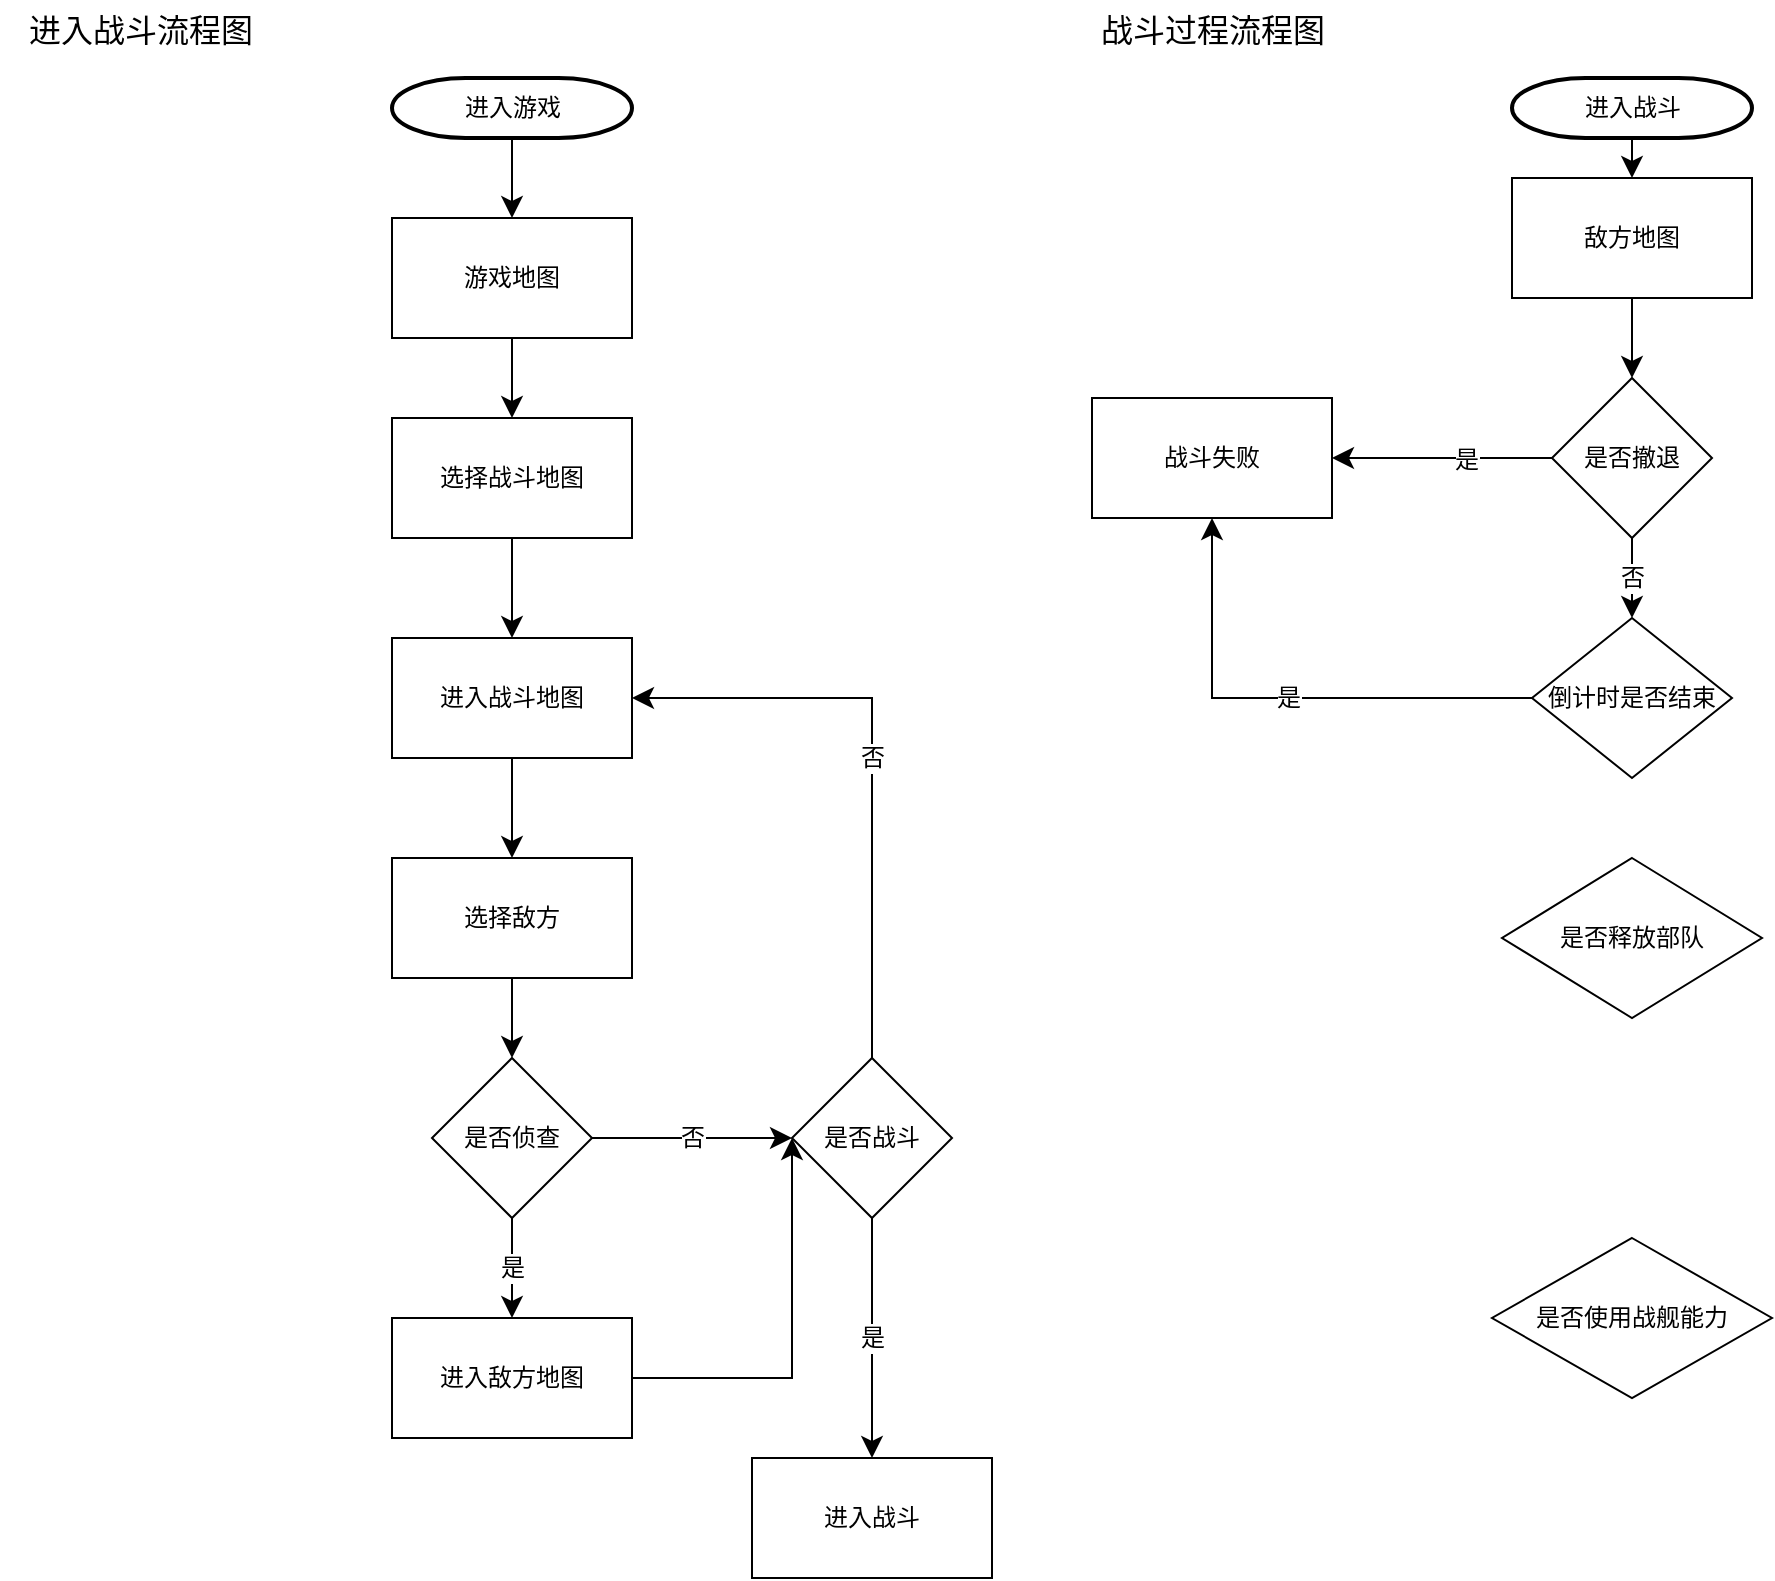 <mxfile version="24.0.7" type="github">
  <diagram id="6a731a19-8d31-9384-78a2-239565b7b9f0" name="Page-1">
    <mxGraphModel dx="610" dy="858" grid="1" gridSize="10" guides="1" tooltips="1" connect="1" arrows="1" fold="1" page="1" pageScale="1" pageWidth="1169" pageHeight="827" background="none" math="0" shadow="0">
      <root>
        <mxCell id="0" />
        <mxCell id="1" parent="0" />
        <mxCell id="2" value="进入游戏" style="shape=mxgraph.flowchart.terminator;strokeWidth=2;gradientColor=none;gradientDirection=north;fontStyle=0;html=1;" parent="1" vertex="1">
          <mxGeometry x="260" y="60" width="120" height="30" as="geometry" />
        </mxCell>
        <mxCell id="Nmwimtc2McxLeB2NiwRX-73" style="edgeStyle=none;curved=1;rounded=0;orthogonalLoop=1;jettySize=auto;html=1;entryX=0.5;entryY=0;entryDx=0;entryDy=0;fontSize=12;startSize=8;endSize=8;" edge="1" parent="1" source="Nmwimtc2McxLeB2NiwRX-66" target="Nmwimtc2McxLeB2NiwRX-67">
          <mxGeometry relative="1" as="geometry" />
        </mxCell>
        <mxCell id="Nmwimtc2McxLeB2NiwRX-66" value="游戏地图" style="whiteSpace=wrap;html=1;" vertex="1" parent="1">
          <mxGeometry x="260" y="130" width="120" height="60" as="geometry" />
        </mxCell>
        <mxCell id="Nmwimtc2McxLeB2NiwRX-74" style="edgeStyle=none;curved=1;rounded=0;orthogonalLoop=1;jettySize=auto;html=1;entryX=0.5;entryY=0;entryDx=0;entryDy=0;fontSize=12;startSize=8;endSize=8;" edge="1" parent="1" source="Nmwimtc2McxLeB2NiwRX-67" target="Nmwimtc2McxLeB2NiwRX-68">
          <mxGeometry relative="1" as="geometry" />
        </mxCell>
        <mxCell id="Nmwimtc2McxLeB2NiwRX-67" value="选择战斗地图" style="whiteSpace=wrap;html=1;" vertex="1" parent="1">
          <mxGeometry x="260" y="230" width="120" height="60" as="geometry" />
        </mxCell>
        <mxCell id="Nmwimtc2McxLeB2NiwRX-81" style="edgeStyle=none;curved=1;rounded=0;orthogonalLoop=1;jettySize=auto;html=1;entryX=0.5;entryY=0;entryDx=0;entryDy=0;fontSize=12;startSize=8;endSize=8;" edge="1" parent="1" source="Nmwimtc2McxLeB2NiwRX-68" target="Nmwimtc2McxLeB2NiwRX-75">
          <mxGeometry relative="1" as="geometry" />
        </mxCell>
        <mxCell id="Nmwimtc2McxLeB2NiwRX-68" value="进入战斗地图" style="whiteSpace=wrap;html=1;" vertex="1" parent="1">
          <mxGeometry x="260" y="340" width="120" height="60" as="geometry" />
        </mxCell>
        <mxCell id="Nmwimtc2McxLeB2NiwRX-71" value="" style="edgeStyle=none;orthogonalLoop=1;jettySize=auto;html=1;rounded=0;fontSize=12;startSize=8;endSize=8;curved=1;exitX=0.5;exitY=1;exitDx=0;exitDy=0;exitPerimeter=0;entryX=0.5;entryY=0;entryDx=0;entryDy=0;" edge="1" parent="1" source="2" target="Nmwimtc2McxLeB2NiwRX-66">
          <mxGeometry width="120" relative="1" as="geometry">
            <mxPoint x="470" y="350" as="sourcePoint" />
            <mxPoint x="550" y="490" as="targetPoint" />
            <Array as="points" />
          </mxGeometry>
        </mxCell>
        <mxCell id="Nmwimtc2McxLeB2NiwRX-82" style="edgeStyle=none;curved=1;rounded=0;orthogonalLoop=1;jettySize=auto;html=1;entryX=0.5;entryY=0;entryDx=0;entryDy=0;fontSize=12;startSize=8;endSize=8;" edge="1" parent="1" source="Nmwimtc2McxLeB2NiwRX-75" target="Nmwimtc2McxLeB2NiwRX-76">
          <mxGeometry relative="1" as="geometry" />
        </mxCell>
        <mxCell id="Nmwimtc2McxLeB2NiwRX-75" value="选择敌方" style="whiteSpace=wrap;html=1;" vertex="1" parent="1">
          <mxGeometry x="260" y="450" width="120" height="60" as="geometry" />
        </mxCell>
        <mxCell id="Nmwimtc2McxLeB2NiwRX-78" value="否" style="edgeStyle=none;curved=1;rounded=0;orthogonalLoop=1;jettySize=auto;html=1;entryX=0;entryY=0.5;entryDx=0;entryDy=0;fontSize=12;startSize=8;endSize=8;" edge="1" parent="1" source="Nmwimtc2McxLeB2NiwRX-76" target="Nmwimtc2McxLeB2NiwRX-77">
          <mxGeometry relative="1" as="geometry" />
        </mxCell>
        <mxCell id="Nmwimtc2McxLeB2NiwRX-87" value="是" style="edgeStyle=none;curved=1;rounded=0;orthogonalLoop=1;jettySize=auto;html=1;entryX=0.5;entryY=0;entryDx=0;entryDy=0;fontSize=12;startSize=8;endSize=8;" edge="1" parent="1" source="Nmwimtc2McxLeB2NiwRX-76" target="Nmwimtc2McxLeB2NiwRX-85">
          <mxGeometry relative="1" as="geometry" />
        </mxCell>
        <mxCell id="Nmwimtc2McxLeB2NiwRX-76" value="是否侦查" style="rhombus;whiteSpace=wrap;html=1;" vertex="1" parent="1">
          <mxGeometry x="280" y="550" width="80" height="80" as="geometry" />
        </mxCell>
        <mxCell id="Nmwimtc2McxLeB2NiwRX-80" value="否" style="edgeStyle=orthogonalEdgeStyle;rounded=0;orthogonalLoop=1;jettySize=auto;html=1;fontSize=12;startSize=8;endSize=8;entryX=1;entryY=0.5;entryDx=0;entryDy=0;exitX=0.5;exitY=0;exitDx=0;exitDy=0;" edge="1" parent="1" source="Nmwimtc2McxLeB2NiwRX-77" target="Nmwimtc2McxLeB2NiwRX-68">
          <mxGeometry relative="1" as="geometry">
            <mxPoint x="430" y="380" as="targetPoint" />
            <mxPoint x="510" y="580" as="sourcePoint" />
            <Array as="points">
              <mxPoint x="500" y="370" />
            </Array>
          </mxGeometry>
        </mxCell>
        <mxCell id="Nmwimtc2McxLeB2NiwRX-84" value="是" style="edgeStyle=none;curved=1;rounded=0;orthogonalLoop=1;jettySize=auto;html=1;entryX=0.5;entryY=0;entryDx=0;entryDy=0;fontSize=12;startSize=8;endSize=8;" edge="1" parent="1" source="Nmwimtc2McxLeB2NiwRX-77" target="Nmwimtc2McxLeB2NiwRX-83">
          <mxGeometry relative="1" as="geometry" />
        </mxCell>
        <mxCell id="Nmwimtc2McxLeB2NiwRX-77" value="是否战斗" style="rhombus;whiteSpace=wrap;html=1;" vertex="1" parent="1">
          <mxGeometry x="460" y="550" width="80" height="80" as="geometry" />
        </mxCell>
        <mxCell id="Nmwimtc2McxLeB2NiwRX-83" value="进入战斗" style="whiteSpace=wrap;html=1;" vertex="1" parent="1">
          <mxGeometry x="440" y="750" width="120" height="60" as="geometry" />
        </mxCell>
        <mxCell id="Nmwimtc2McxLeB2NiwRX-86" style="edgeStyle=orthogonalEdgeStyle;rounded=0;orthogonalLoop=1;jettySize=auto;html=1;entryX=0;entryY=0.5;entryDx=0;entryDy=0;fontSize=12;startSize=8;endSize=8;exitX=1;exitY=0.5;exitDx=0;exitDy=0;" edge="1" parent="1" source="Nmwimtc2McxLeB2NiwRX-85" target="Nmwimtc2McxLeB2NiwRX-77">
          <mxGeometry relative="1" as="geometry">
            <Array as="points">
              <mxPoint x="460" y="710" />
            </Array>
          </mxGeometry>
        </mxCell>
        <mxCell id="Nmwimtc2McxLeB2NiwRX-85" value="进入敌方地图" style="whiteSpace=wrap;html=1;" vertex="1" parent="1">
          <mxGeometry x="260" y="680" width="120" height="60" as="geometry" />
        </mxCell>
        <mxCell id="Nmwimtc2McxLeB2NiwRX-90" value="进入战斗流程图" style="text;html=1;align=center;verticalAlign=middle;resizable=0;points=[];autosize=1;strokeColor=none;fillColor=none;fontSize=16;" vertex="1" parent="1">
          <mxGeometry x="64" y="21" width="140" height="30" as="geometry" />
        </mxCell>
        <mxCell id="Nmwimtc2McxLeB2NiwRX-91" value="战斗过程流程图" style="text;html=1;align=center;verticalAlign=middle;resizable=0;points=[];autosize=1;strokeColor=none;fillColor=none;fontSize=16;" vertex="1" parent="1">
          <mxGeometry x="600" y="21" width="140" height="30" as="geometry" />
        </mxCell>
        <mxCell id="Nmwimtc2McxLeB2NiwRX-100" style="edgeStyle=none;curved=1;rounded=0;orthogonalLoop=1;jettySize=auto;html=1;entryX=0.5;entryY=0;entryDx=0;entryDy=0;fontSize=12;startSize=8;endSize=8;" edge="1" parent="1" source="Nmwimtc2McxLeB2NiwRX-92" target="Nmwimtc2McxLeB2NiwRX-93">
          <mxGeometry relative="1" as="geometry" />
        </mxCell>
        <mxCell id="Nmwimtc2McxLeB2NiwRX-92" value="进入战斗" style="shape=mxgraph.flowchart.terminator;strokeWidth=2;gradientColor=none;gradientDirection=north;fontStyle=0;html=1;" vertex="1" parent="1">
          <mxGeometry x="820" y="60" width="120" height="30" as="geometry" />
        </mxCell>
        <mxCell id="Nmwimtc2McxLeB2NiwRX-121" style="edgeStyle=none;curved=1;rounded=0;orthogonalLoop=1;jettySize=auto;html=1;entryX=0.5;entryY=0;entryDx=0;entryDy=0;fontSize=12;startSize=8;endSize=8;" edge="1" parent="1" source="Nmwimtc2McxLeB2NiwRX-93" target="Nmwimtc2McxLeB2NiwRX-116">
          <mxGeometry relative="1" as="geometry" />
        </mxCell>
        <mxCell id="Nmwimtc2McxLeB2NiwRX-93" value="敌方地图" style="whiteSpace=wrap;html=1;" vertex="1" parent="1">
          <mxGeometry x="820" y="110" width="120" height="60" as="geometry" />
        </mxCell>
        <mxCell id="Nmwimtc2McxLeB2NiwRX-96" value="是否释放部队" style="rhombus;whiteSpace=wrap;html=1;" vertex="1" parent="1">
          <mxGeometry x="815" y="450" width="130" height="80" as="geometry" />
        </mxCell>
        <mxCell id="Nmwimtc2McxLeB2NiwRX-97" value="是否使用战舰能力" style="rhombus;whiteSpace=wrap;html=1;" vertex="1" parent="1">
          <mxGeometry x="810" y="640" width="140" height="80" as="geometry" />
        </mxCell>
        <mxCell id="Nmwimtc2McxLeB2NiwRX-117" style="edgeStyle=orthogonalEdgeStyle;rounded=0;orthogonalLoop=1;jettySize=auto;html=1;entryX=0.5;entryY=1;entryDx=0;entryDy=0;fontSize=12;startSize=8;endSize=8;" edge="1" parent="1" source="Nmwimtc2McxLeB2NiwRX-98" target="Nmwimtc2McxLeB2NiwRX-99">
          <mxGeometry relative="1" as="geometry" />
        </mxCell>
        <mxCell id="Nmwimtc2McxLeB2NiwRX-118" value="是" style="edgeLabel;html=1;align=center;verticalAlign=middle;resizable=0;points=[];fontSize=12;" vertex="1" connectable="0" parent="Nmwimtc2McxLeB2NiwRX-117">
          <mxGeometry x="-0.024" y="4" relative="1" as="geometry">
            <mxPoint y="-4" as="offset" />
          </mxGeometry>
        </mxCell>
        <mxCell id="Nmwimtc2McxLeB2NiwRX-98" value="倒计时是否结束" style="rhombus;whiteSpace=wrap;html=1;" vertex="1" parent="1">
          <mxGeometry x="830" y="330" width="100" height="80" as="geometry" />
        </mxCell>
        <mxCell id="Nmwimtc2McxLeB2NiwRX-99" value="战斗失败" style="whiteSpace=wrap;html=1;" vertex="1" parent="1">
          <mxGeometry x="610" y="220" width="120" height="60" as="geometry" />
        </mxCell>
        <mxCell id="Nmwimtc2McxLeB2NiwRX-119" style="edgeStyle=none;curved=1;rounded=0;orthogonalLoop=1;jettySize=auto;html=1;entryX=1;entryY=0.5;entryDx=0;entryDy=0;fontSize=12;startSize=8;endSize=8;" edge="1" parent="1" source="Nmwimtc2McxLeB2NiwRX-116" target="Nmwimtc2McxLeB2NiwRX-99">
          <mxGeometry relative="1" as="geometry" />
        </mxCell>
        <mxCell id="Nmwimtc2McxLeB2NiwRX-120" value="是" style="edgeLabel;html=1;align=center;verticalAlign=middle;resizable=0;points=[];fontSize=12;" vertex="1" connectable="0" parent="Nmwimtc2McxLeB2NiwRX-119">
          <mxGeometry x="-0.208" y="1" relative="1" as="geometry">
            <mxPoint as="offset" />
          </mxGeometry>
        </mxCell>
        <mxCell id="Nmwimtc2McxLeB2NiwRX-122" style="edgeStyle=none;curved=1;rounded=0;orthogonalLoop=1;jettySize=auto;html=1;fontSize=12;startSize=8;endSize=8;" edge="1" parent="1" source="Nmwimtc2McxLeB2NiwRX-116" target="Nmwimtc2McxLeB2NiwRX-98">
          <mxGeometry relative="1" as="geometry" />
        </mxCell>
        <mxCell id="Nmwimtc2McxLeB2NiwRX-123" value="否" style="edgeLabel;html=1;align=center;verticalAlign=middle;resizable=0;points=[];fontSize=12;" vertex="1" connectable="0" parent="Nmwimtc2McxLeB2NiwRX-122">
          <mxGeometry x="-0.21" y="2" relative="1" as="geometry">
            <mxPoint x="-2" y="4" as="offset" />
          </mxGeometry>
        </mxCell>
        <mxCell id="Nmwimtc2McxLeB2NiwRX-116" value="是否撤退" style="rhombus;whiteSpace=wrap;html=1;" vertex="1" parent="1">
          <mxGeometry x="840" y="210" width="80" height="80" as="geometry" />
        </mxCell>
      </root>
    </mxGraphModel>
  </diagram>
</mxfile>
